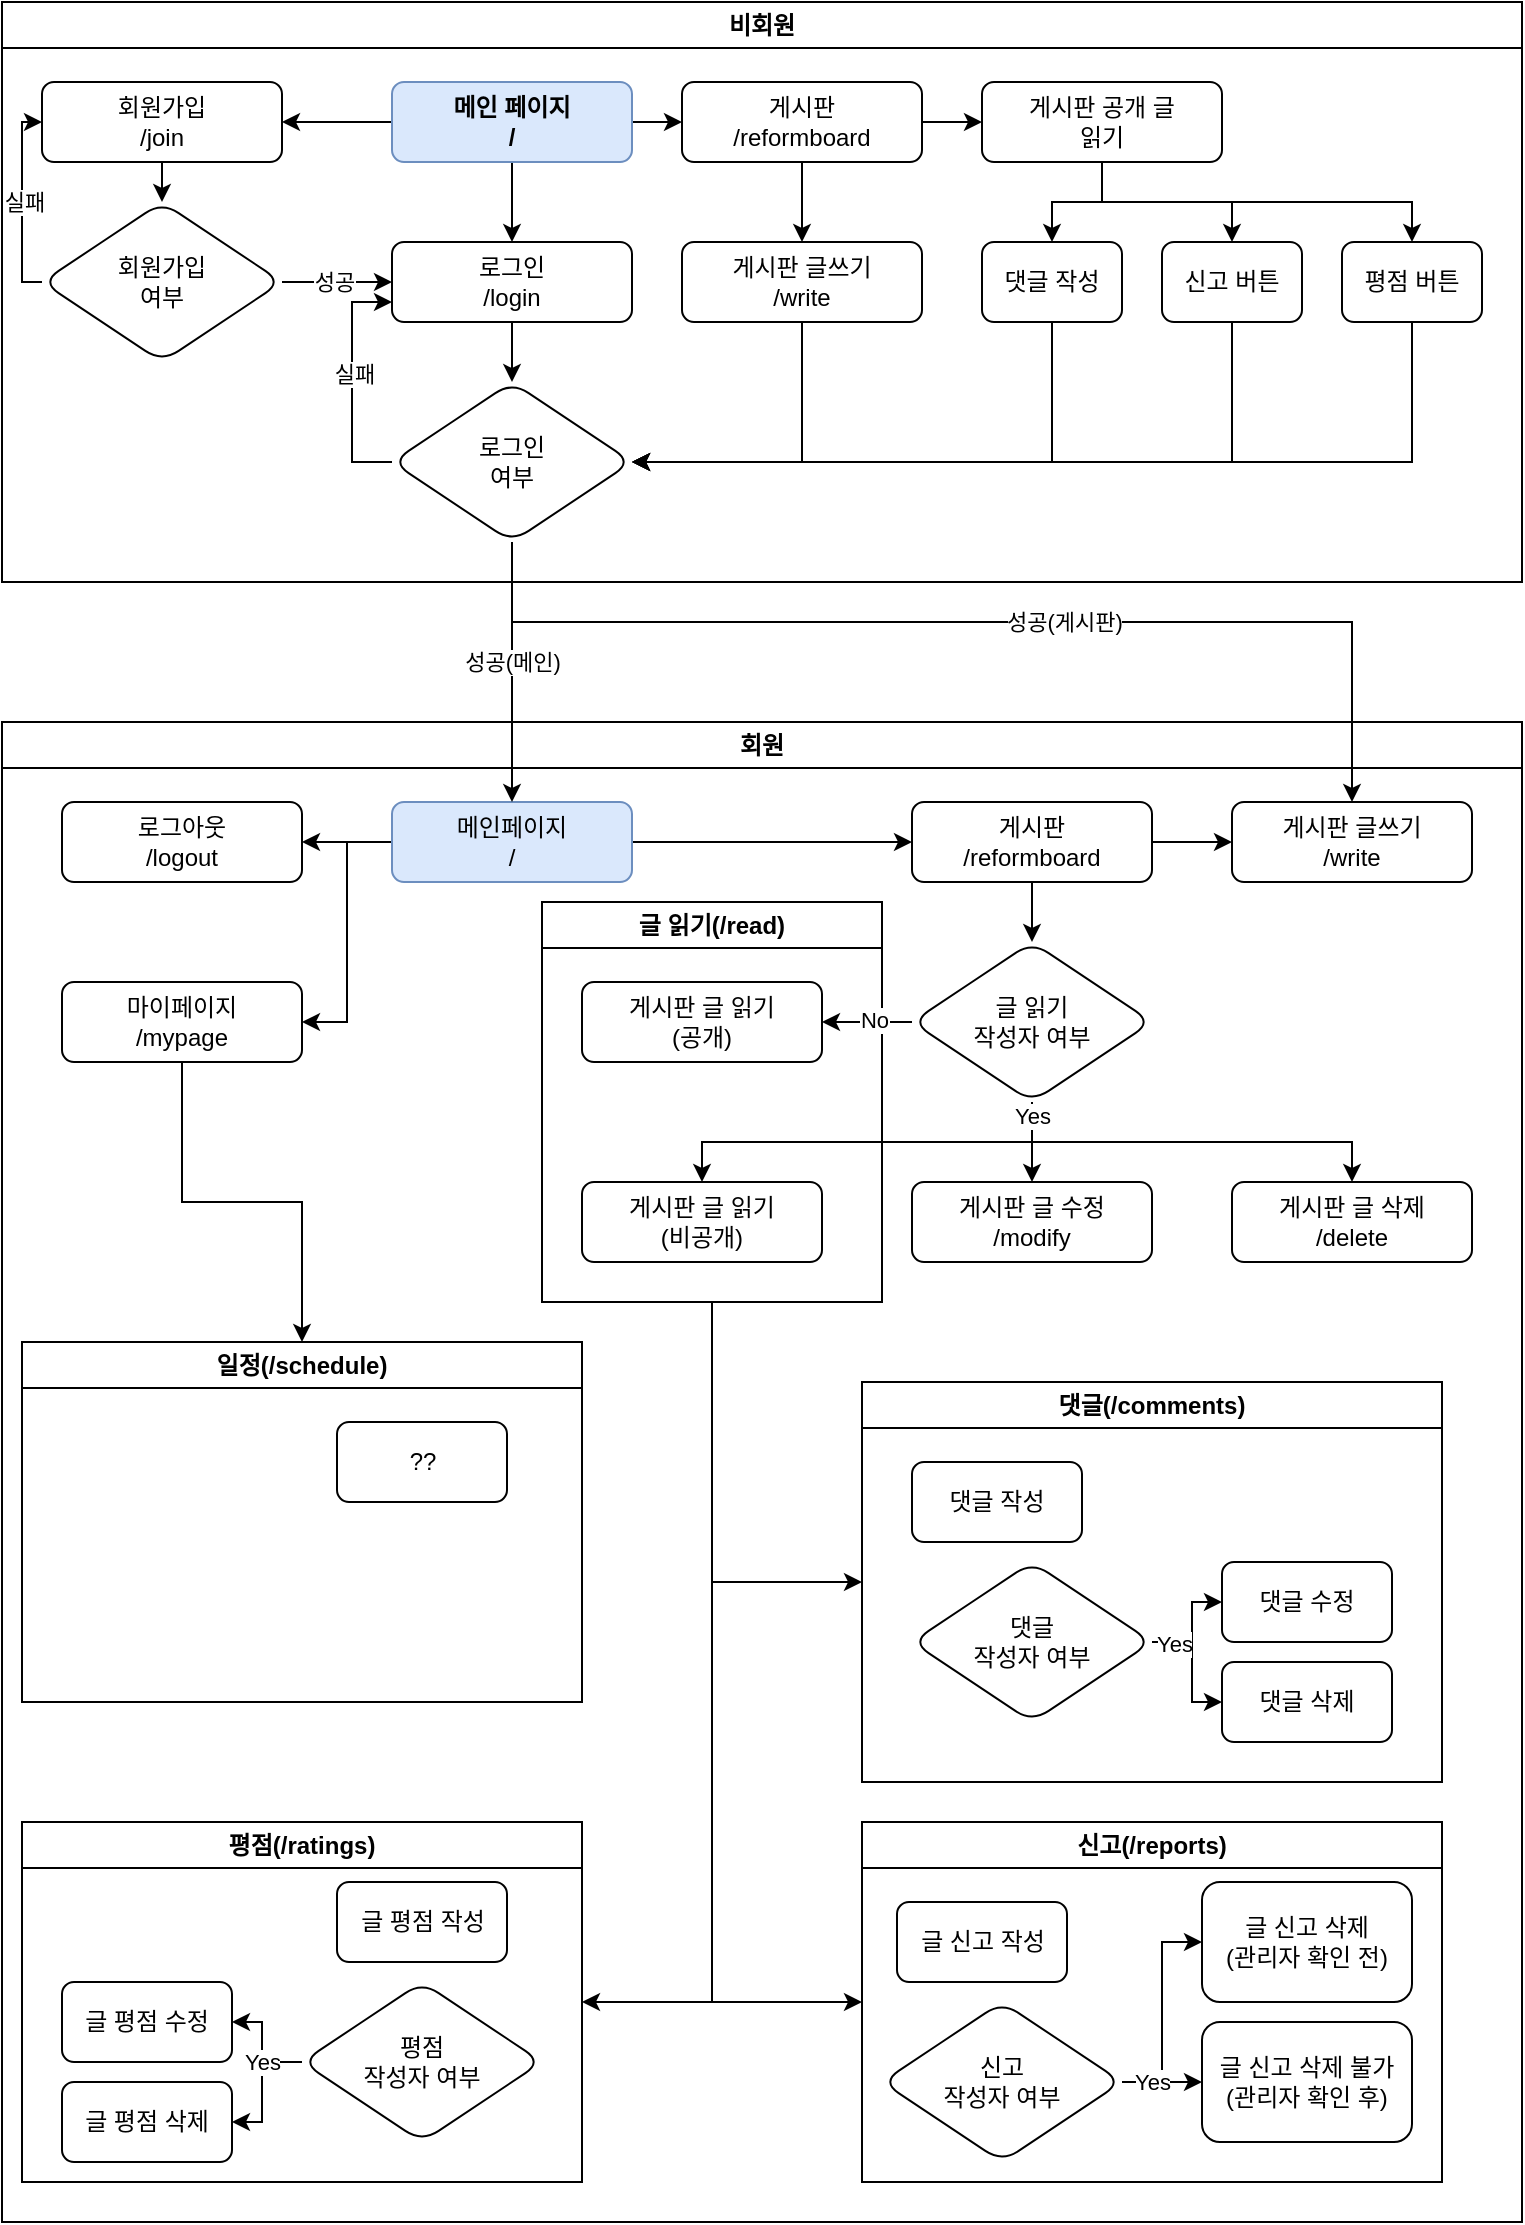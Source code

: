 <mxfile version="24.7.17">
  <diagram id="C5RBs43oDa-KdzZeNtuy" name="Page-1">
    <mxGraphModel dx="1434" dy="900" grid="1" gridSize="10" guides="1" tooltips="1" connect="1" arrows="1" fold="1" page="1" pageScale="1" pageWidth="827" pageHeight="1169" math="0" shadow="0">
      <root>
        <mxCell id="WIyWlLk6GJQsqaUBKTNV-0" />
        <mxCell id="WIyWlLk6GJQsqaUBKTNV-1" parent="WIyWlLk6GJQsqaUBKTNV-0" />
        <mxCell id="45w7jqHD4FWtg5tpyYvS-9" value="비회원" style="swimlane;whiteSpace=wrap;html=1;" parent="WIyWlLk6GJQsqaUBKTNV-1" vertex="1">
          <mxGeometry x="40" y="40" width="760" height="290" as="geometry" />
        </mxCell>
        <mxCell id="45w7jqHD4FWtg5tpyYvS-3" value="" style="edgeStyle=orthogonalEdgeStyle;rounded=0;orthogonalLoop=1;jettySize=auto;html=1;" parent="45w7jqHD4FWtg5tpyYvS-9" source="WIyWlLk6GJQsqaUBKTNV-3" target="45w7jqHD4FWtg5tpyYvS-2" edge="1">
          <mxGeometry relative="1" as="geometry" />
        </mxCell>
        <mxCell id="45w7jqHD4FWtg5tpyYvS-32" value="" style="edgeStyle=orthogonalEdgeStyle;rounded=0;orthogonalLoop=1;jettySize=auto;html=1;" parent="45w7jqHD4FWtg5tpyYvS-9" source="WIyWlLk6GJQsqaUBKTNV-3" target="45w7jqHD4FWtg5tpyYvS-31" edge="1">
          <mxGeometry relative="1" as="geometry" />
        </mxCell>
        <mxCell id="45w7jqHD4FWtg5tpyYvS-46" value="" style="edgeStyle=orthogonalEdgeStyle;rounded=0;orthogonalLoop=1;jettySize=auto;html=1;" parent="45w7jqHD4FWtg5tpyYvS-9" source="WIyWlLk6GJQsqaUBKTNV-3" target="45w7jqHD4FWtg5tpyYvS-44" edge="1">
          <mxGeometry relative="1" as="geometry" />
        </mxCell>
        <mxCell id="WIyWlLk6GJQsqaUBKTNV-3" value="메인 페이지&lt;div style=&quot;font-size: 12px;&quot;&gt;/&lt;/div&gt;" style="rounded=1;whiteSpace=wrap;html=1;fontSize=12;glass=0;strokeWidth=1;shadow=0;fontStyle=1;labelBackgroundColor=none;fillColor=#dae8fc;strokeColor=#6c8ebf;" parent="45w7jqHD4FWtg5tpyYvS-9" vertex="1">
          <mxGeometry x="195" y="40" width="120" height="40" as="geometry" />
        </mxCell>
        <mxCell id="45w7jqHD4FWtg5tpyYvS-29" value="" style="edgeStyle=orthogonalEdgeStyle;rounded=0;orthogonalLoop=1;jettySize=auto;html=1;" parent="45w7jqHD4FWtg5tpyYvS-9" source="45w7jqHD4FWtg5tpyYvS-2" target="45w7jqHD4FWtg5tpyYvS-28" edge="1">
          <mxGeometry relative="1" as="geometry" />
        </mxCell>
        <mxCell id="vwXj_90Lj-v6rzF7cGnl-1" value="" style="edgeStyle=orthogonalEdgeStyle;rounded=0;orthogonalLoop=1;jettySize=auto;html=1;" edge="1" parent="45w7jqHD4FWtg5tpyYvS-9" source="45w7jqHD4FWtg5tpyYvS-2" target="vwXj_90Lj-v6rzF7cGnl-0">
          <mxGeometry relative="1" as="geometry" />
        </mxCell>
        <mxCell id="45w7jqHD4FWtg5tpyYvS-2" value="게시판&lt;div&gt;/reformboard&lt;/div&gt;" style="whiteSpace=wrap;html=1;rounded=1;glass=0;strokeWidth=1;shadow=0;" parent="45w7jqHD4FWtg5tpyYvS-9" vertex="1">
          <mxGeometry x="340" y="40" width="120" height="40" as="geometry" />
        </mxCell>
        <mxCell id="45w7jqHD4FWtg5tpyYvS-57" style="edgeStyle=orthogonalEdgeStyle;rounded=0;orthogonalLoop=1;jettySize=auto;html=1;exitX=0;exitY=0.5;exitDx=0;exitDy=0;entryX=0;entryY=0.75;entryDx=0;entryDy=0;" parent="45w7jqHD4FWtg5tpyYvS-9" source="45w7jqHD4FWtg5tpyYvS-22" target="45w7jqHD4FWtg5tpyYvS-44" edge="1">
          <mxGeometry relative="1" as="geometry" />
        </mxCell>
        <mxCell id="45w7jqHD4FWtg5tpyYvS-58" value="실패" style="edgeLabel;html=1;align=center;verticalAlign=middle;resizable=0;points=[];" parent="45w7jqHD4FWtg5tpyYvS-57" vertex="1" connectable="0">
          <mxGeometry x="0.065" y="-1" relative="1" as="geometry">
            <mxPoint as="offset" />
          </mxGeometry>
        </mxCell>
        <mxCell id="45w7jqHD4FWtg5tpyYvS-22" value="로그인&lt;div&gt;여부&lt;/div&gt;" style="rhombus;whiteSpace=wrap;html=1;rounded=1;glass=0;strokeWidth=1;shadow=0;" parent="45w7jqHD4FWtg5tpyYvS-9" vertex="1">
          <mxGeometry x="195" y="190" width="120" height="80" as="geometry" />
        </mxCell>
        <mxCell id="45w7jqHD4FWtg5tpyYvS-47" value="" style="edgeStyle=orthogonalEdgeStyle;rounded=0;orthogonalLoop=1;jettySize=auto;html=1;entryX=1;entryY=0.5;entryDx=0;entryDy=0;exitX=0.5;exitY=1;exitDx=0;exitDy=0;" parent="45w7jqHD4FWtg5tpyYvS-9" source="45w7jqHD4FWtg5tpyYvS-28" target="45w7jqHD4FWtg5tpyYvS-22" edge="1">
          <mxGeometry relative="1" as="geometry" />
        </mxCell>
        <mxCell id="45w7jqHD4FWtg5tpyYvS-28" value="게시판 글쓰기&lt;div&gt;/write&lt;/div&gt;" style="whiteSpace=wrap;html=1;rounded=1;glass=0;strokeWidth=1;shadow=0;" parent="45w7jqHD4FWtg5tpyYvS-9" vertex="1">
          <mxGeometry x="340" y="120" width="120" height="40" as="geometry" />
        </mxCell>
        <mxCell id="45w7jqHD4FWtg5tpyYvS-52" style="edgeStyle=orthogonalEdgeStyle;rounded=0;orthogonalLoop=1;jettySize=auto;html=1;exitX=0.5;exitY=1;exitDx=0;exitDy=0;entryX=0.5;entryY=0;entryDx=0;entryDy=0;" parent="45w7jqHD4FWtg5tpyYvS-9" source="45w7jqHD4FWtg5tpyYvS-31" target="45w7jqHD4FWtg5tpyYvS-51" edge="1">
          <mxGeometry relative="1" as="geometry" />
        </mxCell>
        <mxCell id="45w7jqHD4FWtg5tpyYvS-31" value="회원가입&lt;div&gt;/join&lt;/div&gt;" style="rounded=1;whiteSpace=wrap;html=1;fontSize=12;glass=0;strokeWidth=1;shadow=0;" parent="45w7jqHD4FWtg5tpyYvS-9" vertex="1">
          <mxGeometry x="20" y="40" width="120" height="40" as="geometry" />
        </mxCell>
        <mxCell id="45w7jqHD4FWtg5tpyYvS-48" value="" style="edgeStyle=orthogonalEdgeStyle;rounded=0;orthogonalLoop=1;jettySize=auto;html=1;" parent="45w7jqHD4FWtg5tpyYvS-9" source="45w7jqHD4FWtg5tpyYvS-44" target="45w7jqHD4FWtg5tpyYvS-22" edge="1">
          <mxGeometry relative="1" as="geometry" />
        </mxCell>
        <mxCell id="45w7jqHD4FWtg5tpyYvS-44" value="로그인&lt;div&gt;/login&lt;/div&gt;" style="whiteSpace=wrap;html=1;rounded=1;glass=0;strokeWidth=1;shadow=0;" parent="45w7jqHD4FWtg5tpyYvS-9" vertex="1">
          <mxGeometry x="195" y="120" width="120" height="40" as="geometry" />
        </mxCell>
        <mxCell id="45w7jqHD4FWtg5tpyYvS-53" value="" style="edgeStyle=orthogonalEdgeStyle;rounded=0;orthogonalLoop=1;jettySize=auto;html=1;" parent="45w7jqHD4FWtg5tpyYvS-9" source="45w7jqHD4FWtg5tpyYvS-51" target="45w7jqHD4FWtg5tpyYvS-44" edge="1">
          <mxGeometry relative="1" as="geometry" />
        </mxCell>
        <mxCell id="45w7jqHD4FWtg5tpyYvS-54" value="성공" style="edgeLabel;html=1;align=center;verticalAlign=middle;resizable=0;points=[];" parent="45w7jqHD4FWtg5tpyYvS-53" vertex="1" connectable="0">
          <mxGeometry x="0.185" y="-4" relative="1" as="geometry">
            <mxPoint x="-7" y="-4" as="offset" />
          </mxGeometry>
        </mxCell>
        <mxCell id="45w7jqHD4FWtg5tpyYvS-55" style="edgeStyle=orthogonalEdgeStyle;rounded=0;orthogonalLoop=1;jettySize=auto;html=1;exitX=0;exitY=0.5;exitDx=0;exitDy=0;entryX=0;entryY=0.5;entryDx=0;entryDy=0;" parent="45w7jqHD4FWtg5tpyYvS-9" source="45w7jqHD4FWtg5tpyYvS-51" target="45w7jqHD4FWtg5tpyYvS-31" edge="1">
          <mxGeometry relative="1" as="geometry">
            <Array as="points">
              <mxPoint x="10" y="140" />
              <mxPoint x="10" y="60" />
            </Array>
          </mxGeometry>
        </mxCell>
        <mxCell id="45w7jqHD4FWtg5tpyYvS-56" value="실패" style="edgeLabel;html=1;align=center;verticalAlign=middle;resizable=0;points=[];" parent="45w7jqHD4FWtg5tpyYvS-55" vertex="1" connectable="0">
          <mxGeometry x="0.196" y="-1" relative="1" as="geometry">
            <mxPoint y="10" as="offset" />
          </mxGeometry>
        </mxCell>
        <mxCell id="45w7jqHD4FWtg5tpyYvS-51" value="회원가입&lt;div&gt;여부&lt;/div&gt;" style="rhombus;whiteSpace=wrap;html=1;rounded=1;glass=0;strokeWidth=1;shadow=0;" parent="45w7jqHD4FWtg5tpyYvS-9" vertex="1">
          <mxGeometry x="20" y="100" width="120" height="80" as="geometry" />
        </mxCell>
        <mxCell id="vwXj_90Lj-v6rzF7cGnl-132" value="" style="edgeStyle=orthogonalEdgeStyle;rounded=0;orthogonalLoop=1;jettySize=auto;html=1;" edge="1" parent="45w7jqHD4FWtg5tpyYvS-9" source="vwXj_90Lj-v6rzF7cGnl-0" target="vwXj_90Lj-v6rzF7cGnl-131">
          <mxGeometry relative="1" as="geometry" />
        </mxCell>
        <mxCell id="vwXj_90Lj-v6rzF7cGnl-134" value="" style="edgeStyle=orthogonalEdgeStyle;rounded=0;orthogonalLoop=1;jettySize=auto;html=1;" edge="1" parent="45w7jqHD4FWtg5tpyYvS-9" source="vwXj_90Lj-v6rzF7cGnl-0" target="vwXj_90Lj-v6rzF7cGnl-133">
          <mxGeometry relative="1" as="geometry" />
        </mxCell>
        <mxCell id="vwXj_90Lj-v6rzF7cGnl-136" style="edgeStyle=orthogonalEdgeStyle;rounded=0;orthogonalLoop=1;jettySize=auto;html=1;exitX=0.5;exitY=1;exitDx=0;exitDy=0;entryX=0.5;entryY=0;entryDx=0;entryDy=0;" edge="1" parent="45w7jqHD4FWtg5tpyYvS-9" source="vwXj_90Lj-v6rzF7cGnl-0" target="vwXj_90Lj-v6rzF7cGnl-135">
          <mxGeometry relative="1" as="geometry" />
        </mxCell>
        <mxCell id="vwXj_90Lj-v6rzF7cGnl-0" value="게시판 공개&amp;nbsp;&lt;span style=&quot;background-color: initial;&quot;&gt;글&lt;/span&gt;&lt;div&gt;&lt;span style=&quot;background-color: initial;&quot;&gt;읽기&lt;/span&gt;&lt;/div&gt;" style="whiteSpace=wrap;html=1;rounded=1;glass=0;strokeWidth=1;shadow=0;" vertex="1" parent="45w7jqHD4FWtg5tpyYvS-9">
          <mxGeometry x="490" y="40" width="120" height="40" as="geometry" />
        </mxCell>
        <mxCell id="vwXj_90Lj-v6rzF7cGnl-137" style="edgeStyle=orthogonalEdgeStyle;rounded=0;orthogonalLoop=1;jettySize=auto;html=1;exitX=0.5;exitY=1;exitDx=0;exitDy=0;entryX=1;entryY=0.5;entryDx=0;entryDy=0;" edge="1" parent="45w7jqHD4FWtg5tpyYvS-9" source="vwXj_90Lj-v6rzF7cGnl-131" target="45w7jqHD4FWtg5tpyYvS-22">
          <mxGeometry relative="1" as="geometry" />
        </mxCell>
        <mxCell id="vwXj_90Lj-v6rzF7cGnl-131" value="&lt;div&gt;댓글 작성&lt;/div&gt;" style="whiteSpace=wrap;html=1;rounded=1;glass=0;strokeWidth=1;shadow=0;" vertex="1" parent="45w7jqHD4FWtg5tpyYvS-9">
          <mxGeometry x="490" y="120" width="70" height="40" as="geometry" />
        </mxCell>
        <mxCell id="vwXj_90Lj-v6rzF7cGnl-138" style="edgeStyle=orthogonalEdgeStyle;rounded=0;orthogonalLoop=1;jettySize=auto;html=1;exitX=0.5;exitY=1;exitDx=0;exitDy=0;entryX=1;entryY=0.5;entryDx=0;entryDy=0;" edge="1" parent="45w7jqHD4FWtg5tpyYvS-9" source="vwXj_90Lj-v6rzF7cGnl-133" target="45w7jqHD4FWtg5tpyYvS-22">
          <mxGeometry relative="1" as="geometry" />
        </mxCell>
        <mxCell id="vwXj_90Lj-v6rzF7cGnl-133" value="&lt;div&gt;신고 버튼&lt;/div&gt;" style="whiteSpace=wrap;html=1;rounded=1;glass=0;strokeWidth=1;shadow=0;" vertex="1" parent="45w7jqHD4FWtg5tpyYvS-9">
          <mxGeometry x="580" y="120" width="70" height="40" as="geometry" />
        </mxCell>
        <mxCell id="vwXj_90Lj-v6rzF7cGnl-139" style="edgeStyle=orthogonalEdgeStyle;rounded=0;orthogonalLoop=1;jettySize=auto;html=1;exitX=0.5;exitY=1;exitDx=0;exitDy=0;entryX=1;entryY=0.5;entryDx=0;entryDy=0;" edge="1" parent="45w7jqHD4FWtg5tpyYvS-9" source="vwXj_90Lj-v6rzF7cGnl-135" target="45w7jqHD4FWtg5tpyYvS-22">
          <mxGeometry relative="1" as="geometry" />
        </mxCell>
        <mxCell id="vwXj_90Lj-v6rzF7cGnl-135" value="평점 버튼" style="whiteSpace=wrap;html=1;rounded=1;glass=0;strokeWidth=1;shadow=0;" vertex="1" parent="45w7jqHD4FWtg5tpyYvS-9">
          <mxGeometry x="670" y="120" width="70" height="40" as="geometry" />
        </mxCell>
        <mxCell id="45w7jqHD4FWtg5tpyYvS-12" value="회원" style="swimlane;whiteSpace=wrap;html=1;" parent="WIyWlLk6GJQsqaUBKTNV-1" vertex="1">
          <mxGeometry x="40" y="400" width="760" height="750" as="geometry">
            <mxRectangle x="40" y="400" width="60" height="30" as="alternateBounds" />
          </mxGeometry>
        </mxCell>
        <mxCell id="vwXj_90Lj-v6rzF7cGnl-81" style="edgeStyle=orthogonalEdgeStyle;rounded=0;orthogonalLoop=1;jettySize=auto;html=1;exitX=0.5;exitY=1;exitDx=0;exitDy=0;entryX=0;entryY=0.5;entryDx=0;entryDy=0;" edge="1" parent="45w7jqHD4FWtg5tpyYvS-12" source="vwXj_90Lj-v6rzF7cGnl-75" target="vwXj_90Lj-v6rzF7cGnl-78">
          <mxGeometry relative="1" as="geometry" />
        </mxCell>
        <mxCell id="vwXj_90Lj-v6rzF7cGnl-94" style="edgeStyle=orthogonalEdgeStyle;rounded=0;orthogonalLoop=1;jettySize=auto;html=1;exitX=0.5;exitY=1;exitDx=0;exitDy=0;entryX=1;entryY=0.5;entryDx=0;entryDy=0;" edge="1" parent="45w7jqHD4FWtg5tpyYvS-12" source="vwXj_90Lj-v6rzF7cGnl-75" target="vwXj_90Lj-v6rzF7cGnl-86">
          <mxGeometry relative="1" as="geometry" />
        </mxCell>
        <mxCell id="vwXj_90Lj-v6rzF7cGnl-126" style="edgeStyle=orthogonalEdgeStyle;rounded=0;orthogonalLoop=1;jettySize=auto;html=1;exitX=0.5;exitY=1;exitDx=0;exitDy=0;entryX=0;entryY=0.5;entryDx=0;entryDy=0;" edge="1" parent="45w7jqHD4FWtg5tpyYvS-12" source="vwXj_90Lj-v6rzF7cGnl-75" target="vwXj_90Lj-v6rzF7cGnl-98">
          <mxGeometry relative="1" as="geometry" />
        </mxCell>
        <mxCell id="vwXj_90Lj-v6rzF7cGnl-75" value="글 읽기(/read)" style="swimlane;whiteSpace=wrap;html=1;" vertex="1" parent="45w7jqHD4FWtg5tpyYvS-12">
          <mxGeometry x="270" y="90" width="170" height="200" as="geometry" />
        </mxCell>
        <mxCell id="vwXj_90Lj-v6rzF7cGnl-70" style="edgeStyle=orthogonalEdgeStyle;rounded=0;orthogonalLoop=1;jettySize=auto;html=1;exitX=0.5;exitY=1;exitDx=0;exitDy=0;" edge="1" parent="45w7jqHD4FWtg5tpyYvS-12" source="vwXj_90Lj-v6rzF7cGnl-53" target="vwXj_90Lj-v6rzF7cGnl-59">
          <mxGeometry relative="1" as="geometry" />
        </mxCell>
        <mxCell id="vwXj_90Lj-v6rzF7cGnl-69" style="edgeStyle=orthogonalEdgeStyle;rounded=0;orthogonalLoop=1;jettySize=auto;html=1;exitX=0.5;exitY=1;exitDx=0;exitDy=0;entryX=0.5;entryY=0;entryDx=0;entryDy=0;" edge="1" parent="45w7jqHD4FWtg5tpyYvS-12" source="vwXj_90Lj-v6rzF7cGnl-53" target="vwXj_90Lj-v6rzF7cGnl-66">
          <mxGeometry relative="1" as="geometry" />
        </mxCell>
        <mxCell id="vwXj_90Lj-v6rzF7cGnl-46" value="" style="edgeStyle=orthogonalEdgeStyle;rounded=0;orthogonalLoop=1;jettySize=auto;html=1;" edge="1" parent="45w7jqHD4FWtg5tpyYvS-12" source="45w7jqHD4FWtg5tpyYvS-13" target="vwXj_90Lj-v6rzF7cGnl-45">
          <mxGeometry relative="1" as="geometry" />
        </mxCell>
        <mxCell id="vwXj_90Lj-v6rzF7cGnl-47" value="" style="edgeStyle=orthogonalEdgeStyle;rounded=0;orthogonalLoop=1;jettySize=auto;html=1;" edge="1" parent="45w7jqHD4FWtg5tpyYvS-12" source="45w7jqHD4FWtg5tpyYvS-13" target="vwXj_90Lj-v6rzF7cGnl-33">
          <mxGeometry relative="1" as="geometry" />
        </mxCell>
        <mxCell id="vwXj_90Lj-v6rzF7cGnl-72" style="edgeStyle=orthogonalEdgeStyle;rounded=0;orthogonalLoop=1;jettySize=auto;html=1;exitX=0;exitY=0.5;exitDx=0;exitDy=0;entryX=1;entryY=0.5;entryDx=0;entryDy=0;" edge="1" parent="45w7jqHD4FWtg5tpyYvS-12" source="45w7jqHD4FWtg5tpyYvS-13" target="vwXj_90Lj-v6rzF7cGnl-71">
          <mxGeometry relative="1" as="geometry" />
        </mxCell>
        <mxCell id="45w7jqHD4FWtg5tpyYvS-13" value="메인페이지&lt;div&gt;/&lt;/div&gt;" style="rounded=1;whiteSpace=wrap;html=1;fontSize=12;glass=0;strokeWidth=1;shadow=0;fillColor=#dae8fc;strokeColor=#6c8ebf;" parent="45w7jqHD4FWtg5tpyYvS-12" vertex="1">
          <mxGeometry x="195" y="40" width="120" height="40" as="geometry" />
        </mxCell>
        <mxCell id="45w7jqHD4FWtg5tpyYvS-7" value="게시판 글쓰기&lt;div&gt;/write&lt;/div&gt;" style="whiteSpace=wrap;html=1;rounded=1;glass=0;strokeWidth=1;shadow=0;" parent="45w7jqHD4FWtg5tpyYvS-12" vertex="1">
          <mxGeometry x="615" y="40" width="120" height="40" as="geometry" />
        </mxCell>
        <mxCell id="vwXj_90Lj-v6rzF7cGnl-48" value="" style="edgeStyle=orthogonalEdgeStyle;rounded=0;orthogonalLoop=1;jettySize=auto;html=1;" edge="1" parent="45w7jqHD4FWtg5tpyYvS-12" source="vwXj_90Lj-v6rzF7cGnl-33" target="45w7jqHD4FWtg5tpyYvS-7">
          <mxGeometry relative="1" as="geometry" />
        </mxCell>
        <mxCell id="vwXj_90Lj-v6rzF7cGnl-55" value="" style="edgeStyle=orthogonalEdgeStyle;rounded=0;orthogonalLoop=1;jettySize=auto;html=1;" edge="1" parent="45w7jqHD4FWtg5tpyYvS-12" source="vwXj_90Lj-v6rzF7cGnl-33" target="vwXj_90Lj-v6rzF7cGnl-53">
          <mxGeometry relative="1" as="geometry" />
        </mxCell>
        <mxCell id="vwXj_90Lj-v6rzF7cGnl-33" value="게시판&lt;div&gt;/reformboard&lt;/div&gt;" style="whiteSpace=wrap;html=1;rounded=1;glass=0;strokeWidth=1;shadow=0;" vertex="1" parent="45w7jqHD4FWtg5tpyYvS-12">
          <mxGeometry x="455" y="40" width="120" height="40" as="geometry" />
        </mxCell>
        <mxCell id="vwXj_90Lj-v6rzF7cGnl-45" value="로그아웃&lt;div&gt;/logout&lt;/div&gt;" style="whiteSpace=wrap;html=1;rounded=1;glass=0;strokeWidth=1;shadow=0;" vertex="1" parent="45w7jqHD4FWtg5tpyYvS-12">
          <mxGeometry x="30" y="40" width="120" height="40" as="geometry" />
        </mxCell>
        <mxCell id="vwXj_90Lj-v6rzF7cGnl-57" value="" style="edgeStyle=orthogonalEdgeStyle;rounded=0;orthogonalLoop=1;jettySize=auto;html=1;" edge="1" parent="45w7jqHD4FWtg5tpyYvS-12" source="vwXj_90Lj-v6rzF7cGnl-53" target="vwXj_90Lj-v6rzF7cGnl-56">
          <mxGeometry relative="1" as="geometry" />
        </mxCell>
        <mxCell id="vwXj_90Lj-v6rzF7cGnl-62" value="No" style="edgeLabel;html=1;align=center;verticalAlign=middle;resizable=0;points=[];" vertex="1" connectable="0" parent="vwXj_90Lj-v6rzF7cGnl-57">
          <mxGeometry x="-0.15" y="-1" relative="1" as="geometry">
            <mxPoint as="offset" />
          </mxGeometry>
        </mxCell>
        <mxCell id="vwXj_90Lj-v6rzF7cGnl-64" value="" style="edgeStyle=orthogonalEdgeStyle;rounded=0;orthogonalLoop=1;jettySize=auto;html=1;" edge="1" parent="45w7jqHD4FWtg5tpyYvS-12" source="vwXj_90Lj-v6rzF7cGnl-53" target="vwXj_90Lj-v6rzF7cGnl-63">
          <mxGeometry relative="1" as="geometry" />
        </mxCell>
        <mxCell id="vwXj_90Lj-v6rzF7cGnl-65" value="Yes" style="edgeLabel;html=1;align=center;verticalAlign=middle;resizable=0;points=[];" vertex="1" connectable="0" parent="vwXj_90Lj-v6rzF7cGnl-64">
          <mxGeometry x="-0.656" relative="1" as="geometry">
            <mxPoint as="offset" />
          </mxGeometry>
        </mxCell>
        <mxCell id="vwXj_90Lj-v6rzF7cGnl-53" value="글 읽기&lt;div&gt;작성자 여부&lt;/div&gt;" style="rhombus;whiteSpace=wrap;html=1;rounded=1;glass=0;strokeWidth=1;shadow=0;" vertex="1" parent="45w7jqHD4FWtg5tpyYvS-12">
          <mxGeometry x="455" y="110" width="120" height="80" as="geometry" />
        </mxCell>
        <mxCell id="vwXj_90Lj-v6rzF7cGnl-56" value="게시판 글 읽기&lt;div&gt;(공개)&lt;/div&gt;" style="whiteSpace=wrap;html=1;rounded=1;glass=0;strokeWidth=1;shadow=0;" vertex="1" parent="45w7jqHD4FWtg5tpyYvS-12">
          <mxGeometry x="290" y="130" width="120" height="40" as="geometry" />
        </mxCell>
        <mxCell id="vwXj_90Lj-v6rzF7cGnl-59" value="게시판 글 읽기&lt;div&gt;(비공개)&lt;/div&gt;" style="whiteSpace=wrap;html=1;rounded=1;glass=0;strokeWidth=1;shadow=0;" vertex="1" parent="45w7jqHD4FWtg5tpyYvS-12">
          <mxGeometry x="290" y="230" width="120" height="40" as="geometry" />
        </mxCell>
        <mxCell id="vwXj_90Lj-v6rzF7cGnl-63" value="게시판 글 수정&lt;div&gt;/modify&lt;/div&gt;" style="whiteSpace=wrap;html=1;rounded=1;glass=0;strokeWidth=1;shadow=0;" vertex="1" parent="45w7jqHD4FWtg5tpyYvS-12">
          <mxGeometry x="455" y="230" width="120" height="40" as="geometry" />
        </mxCell>
        <mxCell id="vwXj_90Lj-v6rzF7cGnl-66" value="게시판 글 삭제&lt;div&gt;/delete&lt;/div&gt;" style="whiteSpace=wrap;html=1;rounded=1;glass=0;strokeWidth=1;shadow=0;" vertex="1" parent="45w7jqHD4FWtg5tpyYvS-12">
          <mxGeometry x="615" y="230" width="120" height="40" as="geometry" />
        </mxCell>
        <mxCell id="vwXj_90Lj-v6rzF7cGnl-130" style="edgeStyle=orthogonalEdgeStyle;rounded=0;orthogonalLoop=1;jettySize=auto;html=1;exitX=0.5;exitY=1;exitDx=0;exitDy=0;entryX=0.5;entryY=0;entryDx=0;entryDy=0;" edge="1" parent="45w7jqHD4FWtg5tpyYvS-12" source="vwXj_90Lj-v6rzF7cGnl-71" target="vwXj_90Lj-v6rzF7cGnl-120">
          <mxGeometry relative="1" as="geometry" />
        </mxCell>
        <mxCell id="vwXj_90Lj-v6rzF7cGnl-71" value="마이페이지&lt;div&gt;/mypage&lt;/div&gt;" style="whiteSpace=wrap;html=1;rounded=1;glass=0;strokeWidth=1;shadow=0;" vertex="1" parent="45w7jqHD4FWtg5tpyYvS-12">
          <mxGeometry x="30" y="130" width="120" height="40" as="geometry" />
        </mxCell>
        <mxCell id="vwXj_90Lj-v6rzF7cGnl-78" value="댓글(/&lt;span style=&quot;background-color: initial;&quot;&gt;comments)&lt;/span&gt;" style="swimlane;whiteSpace=wrap;html=1;" vertex="1" parent="45w7jqHD4FWtg5tpyYvS-12">
          <mxGeometry x="430" y="330" width="290" height="200" as="geometry" />
        </mxCell>
        <mxCell id="vwXj_90Lj-v6rzF7cGnl-76" value="댓글 작성" style="whiteSpace=wrap;html=1;rounded=1;glass=0;strokeWidth=1;shadow=0;" vertex="1" parent="vwXj_90Lj-v6rzF7cGnl-78">
          <mxGeometry x="25" y="40" width="85" height="40" as="geometry" />
        </mxCell>
        <mxCell id="vwXj_90Lj-v6rzF7cGnl-77" value="댓글 수정" style="whiteSpace=wrap;html=1;rounded=1;glass=0;strokeWidth=1;shadow=0;" vertex="1" parent="vwXj_90Lj-v6rzF7cGnl-78">
          <mxGeometry x="180" y="90" width="85" height="40" as="geometry" />
        </mxCell>
        <mxCell id="vwXj_90Lj-v6rzF7cGnl-79" value="댓글 삭제" style="whiteSpace=wrap;html=1;rounded=1;glass=0;strokeWidth=1;shadow=0;" vertex="1" parent="vwXj_90Lj-v6rzF7cGnl-78">
          <mxGeometry x="180" y="140" width="85" height="40" as="geometry" />
        </mxCell>
        <mxCell id="vwXj_90Lj-v6rzF7cGnl-82" style="edgeStyle=orthogonalEdgeStyle;rounded=0;orthogonalLoop=1;jettySize=auto;html=1;exitX=1;exitY=0.5;exitDx=0;exitDy=0;entryX=0;entryY=0.5;entryDx=0;entryDy=0;" edge="1" parent="vwXj_90Lj-v6rzF7cGnl-78" source="vwXj_90Lj-v6rzF7cGnl-80" target="vwXj_90Lj-v6rzF7cGnl-77">
          <mxGeometry relative="1" as="geometry" />
        </mxCell>
        <mxCell id="vwXj_90Lj-v6rzF7cGnl-83" style="edgeStyle=orthogonalEdgeStyle;rounded=0;orthogonalLoop=1;jettySize=auto;html=1;exitX=1;exitY=0.5;exitDx=0;exitDy=0;entryX=0;entryY=0.5;entryDx=0;entryDy=0;" edge="1" parent="vwXj_90Lj-v6rzF7cGnl-78" source="vwXj_90Lj-v6rzF7cGnl-80" target="vwXj_90Lj-v6rzF7cGnl-79">
          <mxGeometry relative="1" as="geometry" />
        </mxCell>
        <mxCell id="vwXj_90Lj-v6rzF7cGnl-84" value="Yes" style="edgeLabel;html=1;align=center;verticalAlign=middle;resizable=0;points=[];" vertex="1" connectable="0" parent="vwXj_90Lj-v6rzF7cGnl-83">
          <mxGeometry x="-0.667" y="-1" relative="1" as="geometry">
            <mxPoint as="offset" />
          </mxGeometry>
        </mxCell>
        <mxCell id="vwXj_90Lj-v6rzF7cGnl-80" value="댓글&lt;div&gt;작성자 여부&lt;/div&gt;" style="rhombus;whiteSpace=wrap;html=1;rounded=1;glass=0;strokeWidth=1;shadow=0;" vertex="1" parent="vwXj_90Lj-v6rzF7cGnl-78">
          <mxGeometry x="25" y="90" width="120" height="80" as="geometry" />
        </mxCell>
        <mxCell id="vwXj_90Lj-v6rzF7cGnl-86" value="평점(/ratings&lt;span style=&quot;background-color: initial;&quot;&gt;)&lt;/span&gt;" style="swimlane;whiteSpace=wrap;html=1;" vertex="1" parent="45w7jqHD4FWtg5tpyYvS-12">
          <mxGeometry x="10" y="550" width="280" height="180" as="geometry" />
        </mxCell>
        <mxCell id="vwXj_90Lj-v6rzF7cGnl-87" value="글 평점 작성" style="whiteSpace=wrap;html=1;rounded=1;glass=0;strokeWidth=1;shadow=0;" vertex="1" parent="vwXj_90Lj-v6rzF7cGnl-86">
          <mxGeometry x="157.5" y="30" width="85" height="40" as="geometry" />
        </mxCell>
        <mxCell id="vwXj_90Lj-v6rzF7cGnl-96" style="edgeStyle=orthogonalEdgeStyle;rounded=0;orthogonalLoop=1;jettySize=auto;html=1;exitX=0;exitY=0.5;exitDx=0;exitDy=0;entryX=1;entryY=0.5;entryDx=0;entryDy=0;" edge="1" parent="vwXj_90Lj-v6rzF7cGnl-86" source="vwXj_90Lj-v6rzF7cGnl-93" target="vwXj_90Lj-v6rzF7cGnl-88">
          <mxGeometry relative="1" as="geometry" />
        </mxCell>
        <mxCell id="vwXj_90Lj-v6rzF7cGnl-97" style="edgeStyle=orthogonalEdgeStyle;rounded=0;orthogonalLoop=1;jettySize=auto;html=1;exitX=0;exitY=0.5;exitDx=0;exitDy=0;entryX=1;entryY=0.5;entryDx=0;entryDy=0;" edge="1" parent="vwXj_90Lj-v6rzF7cGnl-86" source="vwXj_90Lj-v6rzF7cGnl-93" target="vwXj_90Lj-v6rzF7cGnl-89">
          <mxGeometry relative="1" as="geometry" />
        </mxCell>
        <mxCell id="vwXj_90Lj-v6rzF7cGnl-105" value="Yes" style="edgeLabel;html=1;align=center;verticalAlign=middle;resizable=0;points=[];" vertex="1" connectable="0" parent="vwXj_90Lj-v6rzF7cGnl-97">
          <mxGeometry x="-0.026" y="-2" relative="1" as="geometry">
            <mxPoint x="2" y="-12" as="offset" />
          </mxGeometry>
        </mxCell>
        <mxCell id="vwXj_90Lj-v6rzF7cGnl-93" value="&lt;div&gt;평점&lt;/div&gt;&lt;div&gt;작성자 여부&lt;/div&gt;" style="rhombus;whiteSpace=wrap;html=1;rounded=1;glass=0;strokeWidth=1;shadow=0;" vertex="1" parent="vwXj_90Lj-v6rzF7cGnl-86">
          <mxGeometry x="140" y="80" width="120" height="80" as="geometry" />
        </mxCell>
        <mxCell id="vwXj_90Lj-v6rzF7cGnl-88" value="글 평점 수정" style="whiteSpace=wrap;html=1;rounded=1;glass=0;strokeWidth=1;shadow=0;" vertex="1" parent="vwXj_90Lj-v6rzF7cGnl-86">
          <mxGeometry x="20" y="80" width="85" height="40" as="geometry" />
        </mxCell>
        <mxCell id="vwXj_90Lj-v6rzF7cGnl-89" value="글 평점 삭제" style="whiteSpace=wrap;html=1;rounded=1;glass=0;strokeWidth=1;shadow=0;" vertex="1" parent="vwXj_90Lj-v6rzF7cGnl-86">
          <mxGeometry x="20" y="130" width="85" height="40" as="geometry" />
        </mxCell>
        <mxCell id="vwXj_90Lj-v6rzF7cGnl-98" value="신고(/reports&lt;span style=&quot;background-color: initial;&quot;&gt;)&lt;/span&gt;" style="swimlane;whiteSpace=wrap;html=1;" vertex="1" parent="45w7jqHD4FWtg5tpyYvS-12">
          <mxGeometry x="430" y="550" width="290" height="180" as="geometry" />
        </mxCell>
        <mxCell id="vwXj_90Lj-v6rzF7cGnl-129" style="edgeStyle=orthogonalEdgeStyle;rounded=0;orthogonalLoop=1;jettySize=auto;html=1;exitX=1;exitY=0.5;exitDx=0;exitDy=0;" edge="1" parent="vwXj_90Lj-v6rzF7cGnl-98" source="vwXj_90Lj-v6rzF7cGnl-102" target="vwXj_90Lj-v6rzF7cGnl-128">
          <mxGeometry relative="1" as="geometry" />
        </mxCell>
        <mxCell id="vwXj_90Lj-v6rzF7cGnl-99" value="글 신고 작성" style="whiteSpace=wrap;html=1;rounded=1;glass=0;strokeWidth=1;shadow=0;" vertex="1" parent="vwXj_90Lj-v6rzF7cGnl-98">
          <mxGeometry x="17.5" y="40" width="85" height="40" as="geometry" />
        </mxCell>
        <mxCell id="vwXj_90Lj-v6rzF7cGnl-109" value="" style="edgeStyle=orthogonalEdgeStyle;rounded=0;orthogonalLoop=1;jettySize=auto;html=1;" edge="1" parent="vwXj_90Lj-v6rzF7cGnl-98" source="vwXj_90Lj-v6rzF7cGnl-102" target="vwXj_90Lj-v6rzF7cGnl-104">
          <mxGeometry relative="1" as="geometry" />
        </mxCell>
        <mxCell id="vwXj_90Lj-v6rzF7cGnl-110" value="Yes" style="edgeLabel;html=1;align=center;verticalAlign=middle;resizable=0;points=[];" vertex="1" connectable="0" parent="vwXj_90Lj-v6rzF7cGnl-109">
          <mxGeometry x="0.197" y="1" relative="1" as="geometry">
            <mxPoint x="-9" y="1" as="offset" />
          </mxGeometry>
        </mxCell>
        <mxCell id="vwXj_90Lj-v6rzF7cGnl-102" value="&lt;div&gt;신고&lt;/div&gt;&lt;div&gt;작성자 여부&lt;/div&gt;" style="rhombus;whiteSpace=wrap;html=1;rounded=1;glass=0;strokeWidth=1;shadow=0;" vertex="1" parent="vwXj_90Lj-v6rzF7cGnl-98">
          <mxGeometry x="10" y="90" width="120" height="80" as="geometry" />
        </mxCell>
        <mxCell id="vwXj_90Lj-v6rzF7cGnl-104" value="글 신고 삭제 불가&lt;div&gt;(관리자 확인 후)&lt;/div&gt;" style="whiteSpace=wrap;html=1;rounded=1;glass=0;strokeWidth=1;shadow=0;" vertex="1" parent="vwXj_90Lj-v6rzF7cGnl-98">
          <mxGeometry x="170" y="100" width="105" height="60" as="geometry" />
        </mxCell>
        <mxCell id="vwXj_90Lj-v6rzF7cGnl-128" value="글 신고 삭제&lt;div&gt;(관리자 확인 전)&lt;/div&gt;" style="whiteSpace=wrap;html=1;rounded=1;glass=0;strokeWidth=1;shadow=0;" vertex="1" parent="vwXj_90Lj-v6rzF7cGnl-98">
          <mxGeometry x="170" y="30" width="105" height="60" as="geometry" />
        </mxCell>
        <mxCell id="vwXj_90Lj-v6rzF7cGnl-120" value="일정(/schedule&lt;span style=&quot;background-color: initial;&quot;&gt;)&lt;/span&gt;" style="swimlane;whiteSpace=wrap;html=1;" vertex="1" parent="45w7jqHD4FWtg5tpyYvS-12">
          <mxGeometry x="10" y="310" width="280" height="180" as="geometry" />
        </mxCell>
        <mxCell id="vwXj_90Lj-v6rzF7cGnl-121" value="??" style="whiteSpace=wrap;html=1;rounded=1;glass=0;strokeWidth=1;shadow=0;" vertex="1" parent="vwXj_90Lj-v6rzF7cGnl-120">
          <mxGeometry x="157.5" y="40" width="85" height="40" as="geometry" />
        </mxCell>
        <mxCell id="45w7jqHD4FWtg5tpyYvS-34" style="edgeStyle=orthogonalEdgeStyle;rounded=0;orthogonalLoop=1;jettySize=auto;html=1;exitX=0.5;exitY=1;exitDx=0;exitDy=0;" parent="WIyWlLk6GJQsqaUBKTNV-1" source="45w7jqHD4FWtg5tpyYvS-22" target="45w7jqHD4FWtg5tpyYvS-13" edge="1">
          <mxGeometry relative="1" as="geometry">
            <Array as="points">
              <mxPoint x="295" y="400" />
              <mxPoint x="295" y="400" />
            </Array>
          </mxGeometry>
        </mxCell>
        <mxCell id="45w7jqHD4FWtg5tpyYvS-35" value="성공(메인)" style="edgeLabel;html=1;align=center;verticalAlign=middle;resizable=0;points=[];" parent="45w7jqHD4FWtg5tpyYvS-34" vertex="1" connectable="0">
          <mxGeometry x="0.014" y="2" relative="1" as="geometry">
            <mxPoint x="-2" y="-6" as="offset" />
          </mxGeometry>
        </mxCell>
        <mxCell id="vwXj_90Lj-v6rzF7cGnl-73" style="edgeStyle=orthogonalEdgeStyle;rounded=0;orthogonalLoop=1;jettySize=auto;html=1;exitX=0.5;exitY=1;exitDx=0;exitDy=0;entryX=0.5;entryY=0;entryDx=0;entryDy=0;" edge="1" parent="WIyWlLk6GJQsqaUBKTNV-1" source="45w7jqHD4FWtg5tpyYvS-22" target="45w7jqHD4FWtg5tpyYvS-7">
          <mxGeometry relative="1" as="geometry">
            <Array as="points">
              <mxPoint x="295" y="350" />
              <mxPoint x="715" y="350" />
            </Array>
          </mxGeometry>
        </mxCell>
        <mxCell id="vwXj_90Lj-v6rzF7cGnl-74" value="성공(게시판)" style="edgeLabel;html=1;align=center;verticalAlign=middle;resizable=0;points=[];" vertex="1" connectable="0" parent="vwXj_90Lj-v6rzF7cGnl-73">
          <mxGeometry x="0.149" relative="1" as="geometry">
            <mxPoint as="offset" />
          </mxGeometry>
        </mxCell>
      </root>
    </mxGraphModel>
  </diagram>
</mxfile>
